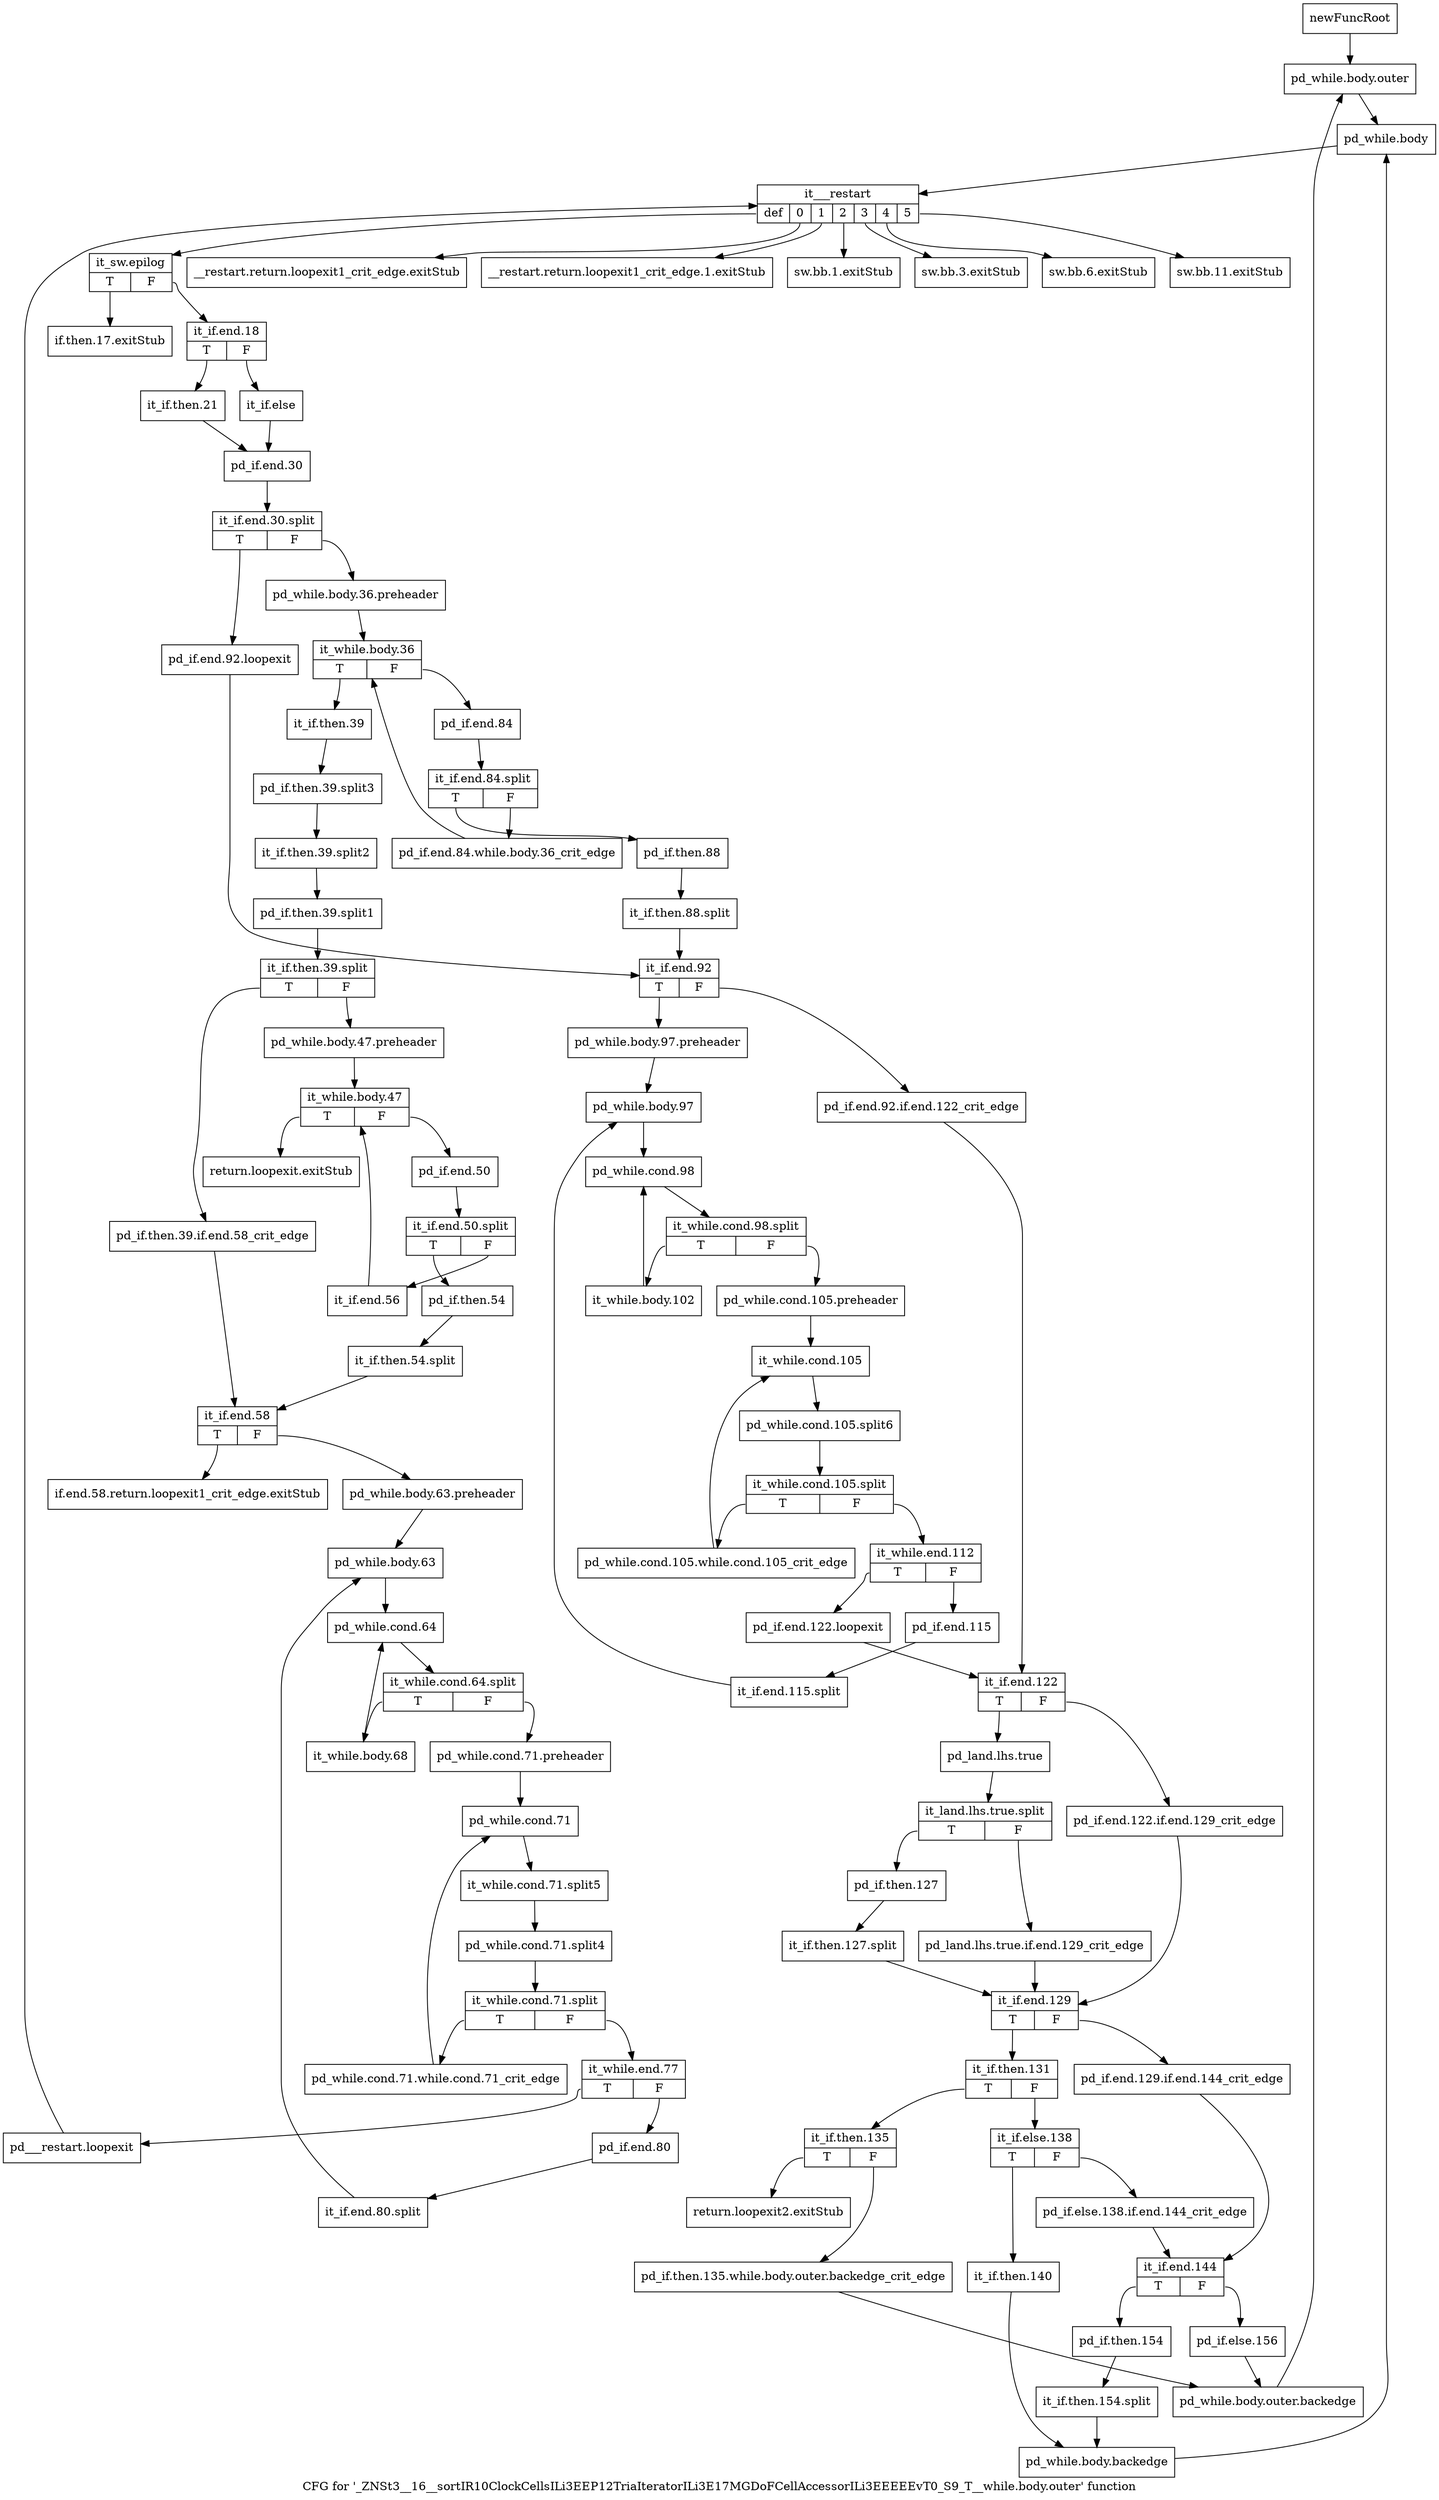 digraph "CFG for '_ZNSt3__16__sortIR10ClockCellsILi3EEP12TriaIteratorILi3E17MGDoFCellAccessorILi3EEEEEvT0_S9_T__while.body.outer' function" {
	label="CFG for '_ZNSt3__16__sortIR10ClockCellsILi3EEP12TriaIteratorILi3E17MGDoFCellAccessorILi3EEEEEvT0_S9_T__while.body.outer' function";

	Node0x8f9f400 [shape=record,label="{newFuncRoot}"];
	Node0x8f9f400 -> Node0x8f9f770;
	Node0x8f9f450 [shape=record,label="{__restart.return.loopexit1_crit_edge.exitStub}"];
	Node0x8f9f4a0 [shape=record,label="{__restart.return.loopexit1_crit_edge.1.exitStub}"];
	Node0x8f9f4f0 [shape=record,label="{sw.bb.1.exitStub}"];
	Node0x8f9f540 [shape=record,label="{sw.bb.3.exitStub}"];
	Node0x8f9f590 [shape=record,label="{sw.bb.6.exitStub}"];
	Node0x8f9f5e0 [shape=record,label="{sw.bb.11.exitStub}"];
	Node0x8f9f630 [shape=record,label="{if.then.17.exitStub}"];
	Node0x8f9f680 [shape=record,label="{return.loopexit.exitStub}"];
	Node0x8f9f6d0 [shape=record,label="{if.end.58.return.loopexit1_crit_edge.exitStub}"];
	Node0x8f9f720 [shape=record,label="{return.loopexit2.exitStub}"];
	Node0x8f9f770 [shape=record,label="{pd_while.body.outer}"];
	Node0x8f9f770 -> Node0x8f9f7c0;
	Node0x8f9f7c0 [shape=record,label="{pd_while.body}"];
	Node0x8f9f7c0 -> Node0x8f9f810;
	Node0x8f9f810 [shape=record,label="{it___restart|{<s0>def|<s1>0|<s2>1|<s3>2|<s4>3|<s5>4|<s6>5}}"];
	Node0x8f9f810:s0 -> Node0x8f9f860;
	Node0x8f9f810:s1 -> Node0x8f9f450;
	Node0x8f9f810:s2 -> Node0x8f9f4a0;
	Node0x8f9f810:s3 -> Node0x8f9f4f0;
	Node0x8f9f810:s4 -> Node0x8f9f540;
	Node0x8f9f810:s5 -> Node0x8f9f590;
	Node0x8f9f810:s6 -> Node0x8f9f5e0;
	Node0x8f9f860 [shape=record,label="{it_sw.epilog|{<s0>T|<s1>F}}"];
	Node0x8f9f860:s0 -> Node0x8f9f630;
	Node0x8f9f860:s1 -> Node0x8f9f8b0;
	Node0x8f9f8b0 [shape=record,label="{it_if.end.18|{<s0>T|<s1>F}}"];
	Node0x8f9f8b0:s0 -> Node0x8f9f950;
	Node0x8f9f8b0:s1 -> Node0x8f9f900;
	Node0x8f9f900 [shape=record,label="{it_if.else}"];
	Node0x8f9f900 -> Node0x8f9f9a0;
	Node0x8f9f950 [shape=record,label="{it_if.then.21}"];
	Node0x8f9f950 -> Node0x8f9f9a0;
	Node0x8f9f9a0 [shape=record,label="{pd_if.end.30}"];
	Node0x8f9f9a0 -> Node0xc5763d0;
	Node0xc5763d0 [shape=record,label="{it_if.end.30.split|{<s0>T|<s1>F}}"];
	Node0xc5763d0:s0 -> Node0x8fa0120;
	Node0xc5763d0:s1 -> Node0x8f9f9f0;
	Node0x8f9f9f0 [shape=record,label="{pd_while.body.36.preheader}"];
	Node0x8f9f9f0 -> Node0x8f9fa40;
	Node0x8f9fa40 [shape=record,label="{it_while.body.36|{<s0>T|<s1>F}}"];
	Node0x8f9fa40:s0 -> Node0x8f9fb80;
	Node0x8f9fa40:s1 -> Node0x8f9fa90;
	Node0x8f9fa90 [shape=record,label="{pd_if.end.84}"];
	Node0x8f9fa90 -> Node0xc571960;
	Node0xc571960 [shape=record,label="{it_if.end.84.split|{<s0>T|<s1>F}}"];
	Node0xc571960:s0 -> Node0x8f9fb30;
	Node0xc571960:s1 -> Node0x8f9fae0;
	Node0x8f9fae0 [shape=record,label="{pd_if.end.84.while.body.36_crit_edge}"];
	Node0x8f9fae0 -> Node0x8f9fa40;
	Node0x8f9fb30 [shape=record,label="{pd_if.then.88}"];
	Node0x8f9fb30 -> Node0xc5719b0;
	Node0xc5719b0 [shape=record,label="{it_if.then.88.split}"];
	Node0xc5719b0 -> Node0x8fa0170;
	Node0x8f9fb80 [shape=record,label="{it_if.then.39}"];
	Node0x8f9fb80 -> Node0xc571be0;
	Node0xc571be0 [shape=record,label="{pd_if.then.39.split3}"];
	Node0xc571be0 -> Node0xc571a50;
	Node0xc571a50 [shape=record,label="{it_if.then.39.split2}"];
	Node0xc571a50 -> Node0xc571a00;
	Node0xc571a00 [shape=record,label="{pd_if.then.39.split1}"];
	Node0xc571a00 -> Node0xc571aa0;
	Node0xc571aa0 [shape=record,label="{it_if.then.39.split|{<s0>T|<s1>F}}"];
	Node0xc571aa0:s0 -> Node0x8f9fd60;
	Node0xc571aa0:s1 -> Node0x8f9fbd0;
	Node0x8f9fbd0 [shape=record,label="{pd_while.body.47.preheader}"];
	Node0x8f9fbd0 -> Node0x8f9fc20;
	Node0x8f9fc20 [shape=record,label="{it_while.body.47|{<s0>T|<s1>F}}"];
	Node0x8f9fc20:s0 -> Node0x8f9f680;
	Node0x8f9fc20:s1 -> Node0x8f9fc70;
	Node0x8f9fc70 [shape=record,label="{pd_if.end.50}"];
	Node0x8f9fc70 -> Node0xc571b40;
	Node0xc571b40 [shape=record,label="{it_if.end.50.split|{<s0>T|<s1>F}}"];
	Node0xc571b40:s0 -> Node0x8f9fd10;
	Node0xc571b40:s1 -> Node0x8f9fcc0;
	Node0x8f9fcc0 [shape=record,label="{it_if.end.56}"];
	Node0x8f9fcc0 -> Node0x8f9fc20;
	Node0x8f9fd10 [shape=record,label="{pd_if.then.54}"];
	Node0x8f9fd10 -> Node0xc571b90;
	Node0xc571b90 [shape=record,label="{it_if.then.54.split}"];
	Node0xc571b90 -> Node0x8f9fdb0;
	Node0x8f9fd60 [shape=record,label="{pd_if.then.39.if.end.58_crit_edge}"];
	Node0x8f9fd60 -> Node0x8f9fdb0;
	Node0x8f9fdb0 [shape=record,label="{it_if.end.58|{<s0>T|<s1>F}}"];
	Node0x8f9fdb0:s0 -> Node0x8f9f6d0;
	Node0x8f9fdb0:s1 -> Node0x8f9fe00;
	Node0x8f9fe00 [shape=record,label="{pd_while.body.63.preheader}"];
	Node0x8f9fe00 -> Node0x8f9fe50;
	Node0x8f9fe50 [shape=record,label="{pd_while.body.63}"];
	Node0x8f9fe50 -> Node0x8f9fea0;
	Node0x8f9fea0 [shape=record,label="{pd_while.cond.64}"];
	Node0x8f9fea0 -> Node0xc571af0;
	Node0xc571af0 [shape=record,label="{it_while.cond.64.split|{<s0>T|<s1>F}}"];
	Node0xc571af0:s0 -> Node0x8fa00d0;
	Node0xc571af0:s1 -> Node0x8f9fef0;
	Node0x8f9fef0 [shape=record,label="{pd_while.cond.71.preheader}"];
	Node0x8f9fef0 -> Node0x8f9ff40;
	Node0x8f9ff40 [shape=record,label="{pd_while.cond.71}"];
	Node0x8f9ff40 -> Node0xc5c12e0;
	Node0xc5c12e0 [shape=record,label="{it_while.cond.71.split5}"];
	Node0xc5c12e0 -> Node0xc571500;
	Node0xc571500 [shape=record,label="{pd_while.cond.71.split4}"];
	Node0xc571500 -> Node0xc37cae0;
	Node0xc37cae0 [shape=record,label="{it_while.cond.71.split|{<s0>T|<s1>F}}"];
	Node0xc37cae0:s0 -> Node0x8fa0080;
	Node0xc37cae0:s1 -> Node0x8f9ff90;
	Node0x8f9ff90 [shape=record,label="{it_while.end.77|{<s0>T|<s1>F}}"];
	Node0x8f9ff90:s0 -> Node0x8fa0030;
	Node0x8f9ff90:s1 -> Node0x8f9ffe0;
	Node0x8f9ffe0 [shape=record,label="{pd_if.end.80}"];
	Node0x8f9ffe0 -> Node0xc5724d0;
	Node0xc5724d0 [shape=record,label="{it_if.end.80.split}"];
	Node0xc5724d0 -> Node0x8f9fe50;
	Node0x8fa0030 [shape=record,label="{pd___restart.loopexit}"];
	Node0x8fa0030 -> Node0x8f9f810;
	Node0x8fa0080 [shape=record,label="{pd_while.cond.71.while.cond.71_crit_edge}"];
	Node0x8fa0080 -> Node0x8f9ff40;
	Node0x8fa00d0 [shape=record,label="{it_while.body.68}"];
	Node0x8fa00d0 -> Node0x8f9fea0;
	Node0x8fa0120 [shape=record,label="{pd_if.end.92.loopexit}"];
	Node0x8fa0120 -> Node0x8fa0170;
	Node0x8fa0170 [shape=record,label="{it_if.end.92|{<s0>T|<s1>F}}"];
	Node0x8fa0170:s0 -> Node0x8fa0210;
	Node0x8fa0170:s1 -> Node0x8fa01c0;
	Node0x8fa01c0 [shape=record,label="{pd_if.end.92.if.end.122_crit_edge}"];
	Node0x8fa01c0 -> Node0x8fa0490;
	Node0x8fa0210 [shape=record,label="{pd_while.body.97.preheader}"];
	Node0x8fa0210 -> Node0x8fa0260;
	Node0x8fa0260 [shape=record,label="{pd_while.body.97}"];
	Node0x8fa0260 -> Node0x8fa02b0;
	Node0x8fa02b0 [shape=record,label="{pd_while.cond.98}"];
	Node0x8fa02b0 -> Node0xc57b880;
	Node0xc57b880 [shape=record,label="{it_while.cond.98.split|{<s0>T|<s1>F}}"];
	Node0xc57b880:s0 -> Node0x8fa0a80;
	Node0xc57b880:s1 -> Node0x8fa0300;
	Node0x8fa0300 [shape=record,label="{pd_while.cond.105.preheader}"];
	Node0x8fa0300 -> Node0x8fa0350;
	Node0x8fa0350 [shape=record,label="{it_while.cond.105}"];
	Node0x8fa0350 -> Node0xc571d50;
	Node0xc571d50 [shape=record,label="{pd_while.cond.105.split6}"];
	Node0xc571d50 -> Node0xc588590;
	Node0xc588590 [shape=record,label="{it_while.cond.105.split|{<s0>T|<s1>F}}"];
	Node0xc588590:s0 -> Node0x8fa0a30;
	Node0xc588590:s1 -> Node0x8fa03a0;
	Node0x8fa03a0 [shape=record,label="{it_while.end.112|{<s0>T|<s1>F}}"];
	Node0x8fa03a0:s0 -> Node0x8fa0440;
	Node0x8fa03a0:s1 -> Node0x8fa03f0;
	Node0x8fa03f0 [shape=record,label="{pd_if.end.115}"];
	Node0x8fa03f0 -> Node0xc576420;
	Node0xc576420 [shape=record,label="{it_if.end.115.split}"];
	Node0xc576420 -> Node0x8fa0260;
	Node0x8fa0440 [shape=record,label="{pd_if.end.122.loopexit}"];
	Node0x8fa0440 -> Node0x8fa0490;
	Node0x8fa0490 [shape=record,label="{it_if.end.122|{<s0>T|<s1>F}}"];
	Node0x8fa0490:s0 -> Node0x8fa0530;
	Node0x8fa0490:s1 -> Node0x8fa04e0;
	Node0x8fa04e0 [shape=record,label="{pd_if.end.122.if.end.129_crit_edge}"];
	Node0x8fa04e0 -> Node0x8fa0620;
	Node0x8fa0530 [shape=record,label="{pd_land.lhs.true}"];
	Node0x8fa0530 -> Node0xc576550;
	Node0xc576550 [shape=record,label="{it_land.lhs.true.split|{<s0>T|<s1>F}}"];
	Node0xc576550:s0 -> Node0x8fa05d0;
	Node0xc576550:s1 -> Node0x8fa0580;
	Node0x8fa0580 [shape=record,label="{pd_land.lhs.true.if.end.129_crit_edge}"];
	Node0x8fa0580 -> Node0x8fa0620;
	Node0x8fa05d0 [shape=record,label="{pd_if.then.127}"];
	Node0x8fa05d0 -> Node0xc571170;
	Node0xc571170 [shape=record,label="{it_if.then.127.split}"];
	Node0xc571170 -> Node0x8fa0620;
	Node0x8fa0620 [shape=record,label="{it_if.end.129|{<s0>T|<s1>F}}"];
	Node0x8fa0620:s0 -> Node0x8fa06c0;
	Node0x8fa0620:s1 -> Node0x8fa0670;
	Node0x8fa0670 [shape=record,label="{pd_if.end.129.if.end.144_crit_edge}"];
	Node0x8fa0670 -> Node0x8fa07b0;
	Node0x8fa06c0 [shape=record,label="{it_if.then.131|{<s0>T|<s1>F}}"];
	Node0x8fa06c0:s0 -> Node0x8fa0940;
	Node0x8fa06c0:s1 -> Node0x8fa0710;
	Node0x8fa0710 [shape=record,label="{it_if.else.138|{<s0>T|<s1>F}}"];
	Node0x8fa0710:s0 -> Node0x8fa08a0;
	Node0x8fa0710:s1 -> Node0x8fa0760;
	Node0x8fa0760 [shape=record,label="{pd_if.else.138.if.end.144_crit_edge}"];
	Node0x8fa0760 -> Node0x8fa07b0;
	Node0x8fa07b0 [shape=record,label="{it_if.end.144|{<s0>T|<s1>F}}"];
	Node0x8fa07b0:s0 -> Node0x8fa0850;
	Node0x8fa07b0:s1 -> Node0x8fa0800;
	Node0x8fa0800 [shape=record,label="{pd_if.else.156}"];
	Node0x8fa0800 -> Node0x8fa09e0;
	Node0x8fa0850 [shape=record,label="{pd_if.then.154}"];
	Node0x8fa0850 -> Node0xc5712e0;
	Node0xc5712e0 [shape=record,label="{it_if.then.154.split}"];
	Node0xc5712e0 -> Node0x8fa08f0;
	Node0x8fa08a0 [shape=record,label="{it_if.then.140}"];
	Node0x8fa08a0 -> Node0x8fa08f0;
	Node0x8fa08f0 [shape=record,label="{pd_while.body.backedge}"];
	Node0x8fa08f0 -> Node0x8f9f7c0;
	Node0x8fa0940 [shape=record,label="{it_if.then.135|{<s0>T|<s1>F}}"];
	Node0x8fa0940:s0 -> Node0x8f9f720;
	Node0x8fa0940:s1 -> Node0x8fa0990;
	Node0x8fa0990 [shape=record,label="{pd_if.then.135.while.body.outer.backedge_crit_edge}"];
	Node0x8fa0990 -> Node0x8fa09e0;
	Node0x8fa09e0 [shape=record,label="{pd_while.body.outer.backedge}"];
	Node0x8fa09e0 -> Node0x8f9f770;
	Node0x8fa0a30 [shape=record,label="{pd_while.cond.105.while.cond.105_crit_edge}"];
	Node0x8fa0a30 -> Node0x8fa0350;
	Node0x8fa0a80 [shape=record,label="{it_while.body.102}"];
	Node0x8fa0a80 -> Node0x8fa02b0;
}

